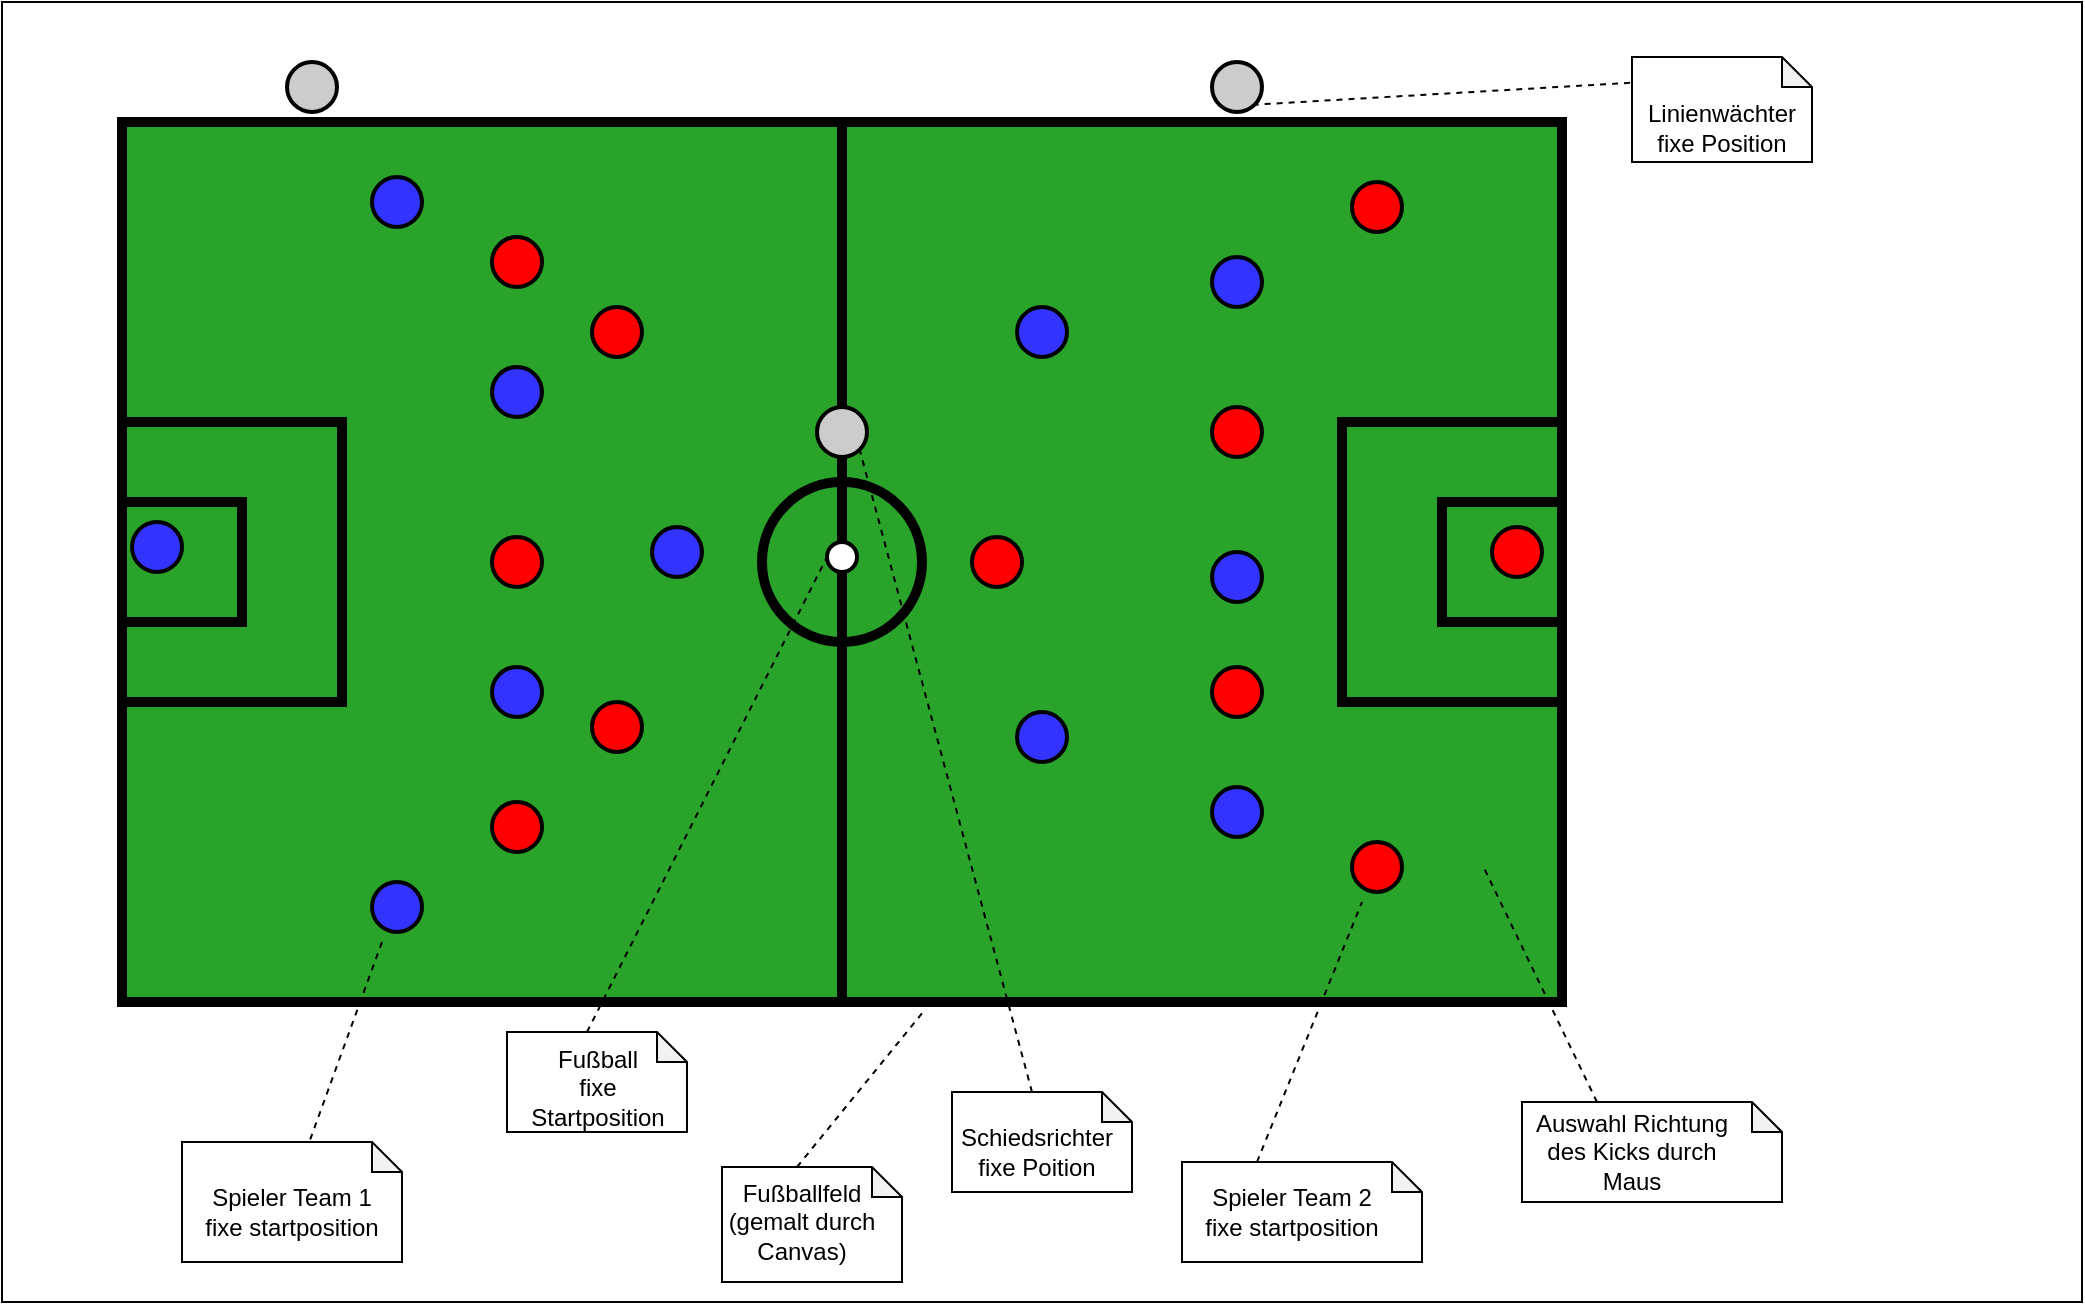 <mxfile version="14.5.1" type="device"><diagram id="e0uy8q6ZdSYpKb6pQbq7" name="Seite-1"><mxGraphModel dx="1483" dy="867" grid="1" gridSize="10" guides="1" tooltips="1" connect="1" arrows="1" fold="1" page="1" pageScale="1" pageWidth="1654" pageHeight="1169" math="0" shadow="0"><root><mxCell id="0"/><mxCell id="1" parent="0"/><UserObject label="https://tse1.mm.bing.net/th?id=OIP.0lou9FqM2iS2QZ00osp1sgHaKb&amp;pid=Api" id="X75GZxM-R_Mm16uCavMa-84"><mxCell style="rounded=0;whiteSpace=wrap;html=1;strokeColor=#000000;strokeWidth=1;" parent="1" vertex="1"><mxGeometry x="20" y="20" width="1040" height="650" as="geometry"/></mxCell></UserObject><mxCell id="X75GZxM-R_Mm16uCavMa-2" value="" style="rounded=0;whiteSpace=wrap;html=1;strokeWidth=5;fillColor=#29A329;" parent="1" vertex="1"><mxGeometry x="80" y="80" width="720" height="440" as="geometry"/></mxCell><mxCell id="X75GZxM-R_Mm16uCavMa-5" value="" style="ellipse;whiteSpace=wrap;html=1;aspect=fixed;strokeWidth=5;fillColor=#29A329;" parent="1" vertex="1"><mxGeometry x="400" y="260" width="80" height="80" as="geometry"/></mxCell><mxCell id="X75GZxM-R_Mm16uCavMa-4" value="" style="endArrow=none;html=1;targetPerimeterSpacing=5;sourcePerimeterSpacing=5;strokeWidth=5;exitX=0.5;exitY=1;exitDx=0;exitDy=0;entryX=0.5;entryY=0;entryDx=0;entryDy=0;" parent="1" source="OyObzb1BQ_R-20E79ikN-25" target="X75GZxM-R_Mm16uCavMa-2" edge="1"><mxGeometry width="50" height="50" relative="1" as="geometry"><mxPoint x="510" y="330" as="sourcePoint"/><mxPoint x="560" y="280" as="targetPoint"/></mxGeometry></mxCell><mxCell id="X75GZxM-R_Mm16uCavMa-9" value="" style="rounded=0;whiteSpace=wrap;html=1;strokeWidth=5;fillColor=#29A329;" parent="1" vertex="1"><mxGeometry x="80" y="230" width="110" height="140" as="geometry"/></mxCell><mxCell id="X75GZxM-R_Mm16uCavMa-6" value="" style="rounded=0;whiteSpace=wrap;html=1;strokeWidth=5;fillColor=#29a329;" parent="1" vertex="1"><mxGeometry x="80" y="270" width="60" height="60" as="geometry"/></mxCell><mxCell id="X75GZxM-R_Mm16uCavMa-10" value="" style="rounded=0;whiteSpace=wrap;html=1;strokeWidth=5;fillColor=#29A329;" parent="1" vertex="1"><mxGeometry x="690" y="230" width="110" height="140" as="geometry"/></mxCell><mxCell id="X75GZxM-R_Mm16uCavMa-7" value="" style="rounded=0;whiteSpace=wrap;html=1;strokeWidth=5;fillColor=#29A329;" parent="1" vertex="1"><mxGeometry x="740" y="270" width="60" height="60" as="geometry"/></mxCell><mxCell id="X75GZxM-R_Mm16uCavMa-55" value="" style="endArrow=none;html=1;strokeWidth=1;entryX=0;entryY=1;entryDx=0;entryDy=0;entryPerimeter=0;dashed=1;" parent="1" edge="1"><mxGeometry width="50" height="50" relative="1" as="geometry"><mxPoint x="170" y="600" as="sourcePoint"/><mxPoint x="210" y="490" as="targetPoint"/></mxGeometry></mxCell><mxCell id="X75GZxM-R_Mm16uCavMa-56" value="" style="shape=note;whiteSpace=wrap;html=1;backgroundOutline=1;darkOpacity=0.05;strokeWidth=1;size=15;" parent="1" vertex="1"><mxGeometry x="110" y="590" width="110" height="60" as="geometry"/></mxCell><mxCell id="X75GZxM-R_Mm16uCavMa-57" value="Spieler Team 1&lt;br&gt;fixe startposition" style="text;html=1;strokeColor=none;fillColor=none;align=center;verticalAlign=middle;whiteSpace=wrap;rounded=0;" parent="1" vertex="1"><mxGeometry x="120" y="610" width="90" height="30" as="geometry"/></mxCell><mxCell id="X75GZxM-R_Mm16uCavMa-58" value="" style="shape=note;whiteSpace=wrap;html=1;backgroundOutline=1;darkOpacity=0.05;strokeWidth=1;size=15;" parent="1" vertex="1"><mxGeometry x="610" y="600" width="120" height="50" as="geometry"/></mxCell><mxCell id="X75GZxM-R_Mm16uCavMa-59" value="" style="endArrow=none;html=1;strokeWidth=1;entryX=0;entryY=1;entryDx=0;entryDy=0;entryPerimeter=0;exitX=0;exitY=0;exitDx=37.5;exitDy=0;exitPerimeter=0;dashed=1;" parent="1" source="X75GZxM-R_Mm16uCavMa-58" edge="1"><mxGeometry width="50" height="50" relative="1" as="geometry"><mxPoint x="660" y="580" as="sourcePoint"/><mxPoint x="700" y="470" as="targetPoint"/></mxGeometry></mxCell><mxCell id="X75GZxM-R_Mm16uCavMa-63" value="" style="shape=note;whiteSpace=wrap;html=1;backgroundOutline=1;darkOpacity=0.05;strokeWidth=1;size=15;" parent="1" vertex="1"><mxGeometry x="380" y="602.5" width="90" height="57.5" as="geometry"/></mxCell><mxCell id="X75GZxM-R_Mm16uCavMa-64" value="" style="endArrow=none;html=1;strokeWidth=1;exitX=0;exitY=0;exitDx=37.5;exitDy=0;exitPerimeter=0;entryX=0.557;entryY=1.01;entryDx=0;entryDy=0;entryPerimeter=0;dashed=1;" parent="1" source="X75GZxM-R_Mm16uCavMa-63" target="X75GZxM-R_Mm16uCavMa-2" edge="1"><mxGeometry width="50" height="50" relative="1" as="geometry"><mxPoint x="500" y="320" as="sourcePoint"/><mxPoint x="550" y="270" as="targetPoint"/></mxGeometry></mxCell><mxCell id="X75GZxM-R_Mm16uCavMa-65" value="Fußballfeld (gemalt durch Canvas)" style="text;html=1;strokeColor=none;fillColor=none;align=center;verticalAlign=middle;whiteSpace=wrap;rounded=0;" parent="1" vertex="1"><mxGeometry x="380" y="610" width="80" height="40" as="geometry"/></mxCell><mxCell id="OyObzb1BQ_R-20E79ikN-1" value="" style="ellipse;whiteSpace=wrap;html=1;aspect=fixed;fillColor=#FF0000;strokeWidth=2;" vertex="1" parent="1"><mxGeometry x="265" y="287.5" width="25" height="25" as="geometry"/></mxCell><mxCell id="OyObzb1BQ_R-20E79ikN-2" value="" style="ellipse;whiteSpace=wrap;html=1;aspect=fixed;fillColor=#FF0000;strokeWidth=2;" vertex="1" parent="1"><mxGeometry x="695" y="110" width="25" height="25" as="geometry"/></mxCell><mxCell id="OyObzb1BQ_R-20E79ikN-3" value="" style="ellipse;whiteSpace=wrap;html=1;aspect=fixed;fillColor=#FF0000;strokeWidth=2;" vertex="1" parent="1"><mxGeometry x="265" y="137.5" width="25" height="25" as="geometry"/></mxCell><mxCell id="OyObzb1BQ_R-20E79ikN-4" value="" style="ellipse;whiteSpace=wrap;html=1;aspect=fixed;fillColor=#FF0000;strokeWidth=2;" vertex="1" parent="1"><mxGeometry x="315" y="370" width="25" height="25" as="geometry"/></mxCell><mxCell id="OyObzb1BQ_R-20E79ikN-5" value="" style="ellipse;whiteSpace=wrap;html=1;aspect=fixed;fillColor=#FF0000;strokeWidth=2;" vertex="1" parent="1"><mxGeometry x="765" y="282.5" width="25" height="25" as="geometry"/></mxCell><mxCell id="OyObzb1BQ_R-20E79ikN-6" value="" style="ellipse;whiteSpace=wrap;html=1;aspect=fixed;fillColor=#FF0000;strokeWidth=2;" vertex="1" parent="1"><mxGeometry x="625" y="222.5" width="25" height="25" as="geometry"/></mxCell><mxCell id="OyObzb1BQ_R-20E79ikN-7" value="" style="ellipse;whiteSpace=wrap;html=1;aspect=fixed;fillColor=#FF0000;strokeWidth=2;" vertex="1" parent="1"><mxGeometry x="625" y="352.5" width="25" height="25" as="geometry"/></mxCell><mxCell id="OyObzb1BQ_R-20E79ikN-8" value="" style="ellipse;whiteSpace=wrap;html=1;aspect=fixed;fillColor=#FF0000;strokeWidth=2;" vertex="1" parent="1"><mxGeometry x="695" y="440" width="25" height="25" as="geometry"/></mxCell><mxCell id="OyObzb1BQ_R-20E79ikN-9" value="" style="ellipse;whiteSpace=wrap;html=1;aspect=fixed;fillColor=#FF0000;strokeWidth=2;" vertex="1" parent="1"><mxGeometry x="505" y="287.5" width="25" height="25" as="geometry"/></mxCell><mxCell id="OyObzb1BQ_R-20E79ikN-10" value="" style="ellipse;whiteSpace=wrap;html=1;aspect=fixed;fillColor=#FF0000;strokeWidth=2;" vertex="1" parent="1"><mxGeometry x="315" y="172.5" width="25" height="25" as="geometry"/></mxCell><mxCell id="OyObzb1BQ_R-20E79ikN-11" value="" style="ellipse;whiteSpace=wrap;html=1;aspect=fixed;fillColor=#FF0000;strokeWidth=2;" vertex="1" parent="1"><mxGeometry x="265" y="420" width="25" height="25" as="geometry"/></mxCell><mxCell id="OyObzb1BQ_R-20E79ikN-13" value="" style="ellipse;whiteSpace=wrap;html=1;aspect=fixed;strokeWidth=2;fillColor=#3333FF;" vertex="1" parent="1"><mxGeometry x="85" y="280" width="25" height="25" as="geometry"/></mxCell><mxCell id="OyObzb1BQ_R-20E79ikN-15" value="" style="ellipse;whiteSpace=wrap;html=1;aspect=fixed;strokeWidth=2;fillColor=#3333FF;" vertex="1" parent="1"><mxGeometry x="205" y="107.5" width="25" height="25" as="geometry"/></mxCell><mxCell id="OyObzb1BQ_R-20E79ikN-16" value="" style="ellipse;whiteSpace=wrap;html=1;aspect=fixed;strokeWidth=2;fillColor=#3333FF;" vertex="1" parent="1"><mxGeometry x="265" y="202.5" width="25" height="25" as="geometry"/></mxCell><mxCell id="OyObzb1BQ_R-20E79ikN-17" value="" style="ellipse;whiteSpace=wrap;html=1;aspect=fixed;strokeWidth=2;fillColor=#3333FF;" vertex="1" parent="1"><mxGeometry x="205" y="460" width="25" height="25" as="geometry"/></mxCell><mxCell id="OyObzb1BQ_R-20E79ikN-18" value="" style="ellipse;whiteSpace=wrap;html=1;aspect=fixed;strokeWidth=2;fillColor=#3333FF;" vertex="1" parent="1"><mxGeometry x="345" y="282.5" width="25" height="25" as="geometry"/></mxCell><mxCell id="OyObzb1BQ_R-20E79ikN-19" value="" style="ellipse;whiteSpace=wrap;html=1;aspect=fixed;strokeWidth=2;fillColor=#3333FF;" vertex="1" parent="1"><mxGeometry x="265" y="352.5" width="25" height="25" as="geometry"/></mxCell><mxCell id="OyObzb1BQ_R-20E79ikN-20" value="" style="ellipse;whiteSpace=wrap;html=1;aspect=fixed;strokeWidth=2;fillColor=#3333FF;" vertex="1" parent="1"><mxGeometry x="625" y="412.5" width="25" height="25" as="geometry"/></mxCell><mxCell id="OyObzb1BQ_R-20E79ikN-21" value="" style="ellipse;whiteSpace=wrap;html=1;aspect=fixed;strokeWidth=2;fillColor=#3333FF;" vertex="1" parent="1"><mxGeometry x="625" y="295" width="25" height="25" as="geometry"/></mxCell><mxCell id="OyObzb1BQ_R-20E79ikN-22" value="" style="ellipse;whiteSpace=wrap;html=1;aspect=fixed;strokeWidth=2;fillColor=#3333FF;" vertex="1" parent="1"><mxGeometry x="527.5" y="375" width="25" height="25" as="geometry"/></mxCell><mxCell id="OyObzb1BQ_R-20E79ikN-23" value="" style="ellipse;whiteSpace=wrap;html=1;aspect=fixed;strokeWidth=2;fillColor=#3333FF;" vertex="1" parent="1"><mxGeometry x="527.5" y="172.5" width="25" height="25" as="geometry"/></mxCell><mxCell id="OyObzb1BQ_R-20E79ikN-24" value="" style="ellipse;whiteSpace=wrap;html=1;aspect=fixed;strokeWidth=2;fillColor=#3333FF;" vertex="1" parent="1"><mxGeometry x="625" y="147.5" width="25" height="25" as="geometry"/></mxCell><mxCell id="OyObzb1BQ_R-20E79ikN-26" value="" style="endArrow=none;html=1;targetPerimeterSpacing=5;sourcePerimeterSpacing=5;strokeWidth=5;exitX=0.5;exitY=1;exitDx=0;exitDy=0;entryX=0.5;entryY=0;entryDx=0;entryDy=0;" edge="1" parent="1" source="X75GZxM-R_Mm16uCavMa-2" target="OyObzb1BQ_R-20E79ikN-25"><mxGeometry width="50" height="50" relative="1" as="geometry"><mxPoint x="440" y="520" as="sourcePoint"/><mxPoint x="440" y="80" as="targetPoint"/></mxGeometry></mxCell><mxCell id="OyObzb1BQ_R-20E79ikN-25" value="&lt;span style=&quot;color: rgba(0 , 0 , 0 , 0) ; font-family: monospace ; font-size: 0px&quot;&gt;%3CmxGraphModel%3E%3Croot%3E%3CmxCell%20id%3D%220%22%2F%3E%3CmxCell%20id%3D%221%22%20parent%3D%220%22%2F%3E%3CmxCell%20id%3D%222%22%20value%3D%22%22%20style%3D%22ellipse%3BwhiteSpace%3Dwrap%3Bhtml%3D1%3Baspect%3Dfixed%3BstrokeWidth%3D2%3BfillColor%3D%233333FF%3B%22%20vertex%3D%221%22%20parent%3D%221%22%3E%3CmxGeometry%20x%3D%22527.5%22%20y%3D%22375%22%20width%3D%2225%22%20height%3D%2225%22%20as%3D%22geometry%22%2F%3E%3C%2FmxCell%3E%3C%2Froot%3E%3C%2FmxGraphModel%3E&lt;/span&gt;" style="ellipse;whiteSpace=wrap;html=1;aspect=fixed;strokeWidth=2;fillColor=#CCCCCC;" vertex="1" parent="1"><mxGeometry x="427.5" y="222.5" width="25" height="25" as="geometry"/></mxCell><mxCell id="OyObzb1BQ_R-20E79ikN-27" value="&lt;span style=&quot;color: rgba(0 , 0 , 0 , 0) ; font-family: monospace ; font-size: 0px&quot;&gt;%3CmxGraphModel%3E%3Croot%3E%3CmxCell%20id%3D%220%22%2F%3E%3CmxCell%20id%3D%221%22%20parent%3D%220%22%2F%3E%3CmxCell%20id%3D%222%22%20value%3D%22%22%20style%3D%22ellipse%3BwhiteSpace%3Dwrap%3Bhtml%3D1%3Baspect%3Dfixed%3BstrokeWidth%3D2%3BfillColor%3D%233333FF%3B%22%20vertex%3D%221%22%20parent%3D%221%22%3E%3CmxGeometry%20x%3D%22527.5%22%20y%3D%22375%22%20width%3D%2225%22%20height%3D%2225%22%20as%3D%22geometry%22%2F%3E%3C%2FmxCell%3E%3C%2Froot%3E%3C%2FmxGraphModel%3E&lt;/span&gt;" style="ellipse;whiteSpace=wrap;html=1;aspect=fixed;strokeWidth=2;fillColor=#CCCCCC;" vertex="1" parent="1"><mxGeometry x="162.5" y="50" width="25" height="25" as="geometry"/></mxCell><mxCell id="OyObzb1BQ_R-20E79ikN-28" value="&lt;span style=&quot;color: rgba(0 , 0 , 0 , 0) ; font-family: monospace ; font-size: 0px&quot;&gt;%3CmxGraphModel%3E%3Croot%3E%3CmxCell%20id%3D%220%22%2F%3E%3CmxCell%20id%3D%221%22%20parent%3D%220%22%2F%3E%3CmxCell%20id%3D%222%22%20value%3D%22%22%20style%3D%22ellipse%3BwhiteSpace%3Dwrap%3Bhtml%3D1%3Baspect%3Dfixed%3BstrokeWidth%3D2%3BfillColor%3D%233333FF%3B%22%20vertex%3D%221%22%20parent%3D%221%22%3E%3CmxGeometry%20x%3D%22527.5%22%20y%3D%22375%22%20width%3D%2225%22%20height%3D%2225%22%20as%3D%22geometry%22%2F%3E%3C%2FmxCell%3E%3C%2Froot%3E%3C%2FmxGraphModel%3E&lt;/span&gt;" style="ellipse;whiteSpace=wrap;html=1;aspect=fixed;strokeWidth=2;fillColor=#CCCCCC;" vertex="1" parent="1"><mxGeometry x="625" y="50" width="25" height="25" as="geometry"/></mxCell><mxCell id="OyObzb1BQ_R-20E79ikN-36" value="" style="shape=note;whiteSpace=wrap;html=1;backgroundOutline=1;darkOpacity=0.05;strokeWidth=1;size=15;" vertex="1" parent="1"><mxGeometry x="835" y="47.5" width="90" height="52.5" as="geometry"/></mxCell><mxCell id="OyObzb1BQ_R-20E79ikN-37" value="Linienwächter&lt;br&gt;fixe Position" style="text;html=1;strokeColor=none;fillColor=none;align=center;verticalAlign=middle;whiteSpace=wrap;rounded=0;" vertex="1" parent="1"><mxGeometry x="845" y="70" width="70" height="25" as="geometry"/></mxCell><mxCell id="OyObzb1BQ_R-20E79ikN-38" value="" style="endArrow=none;html=1;strokeWidth=1;entryX=1;entryY=1;entryDx=0;entryDy=0;exitX=-0.011;exitY=0.246;exitDx=0;exitDy=0;exitPerimeter=0;dashed=1;" edge="1" parent="1" source="OyObzb1BQ_R-20E79ikN-36" target="OyObzb1BQ_R-20E79ikN-28"><mxGeometry width="50" height="50" relative="1" as="geometry"><mxPoint x="1342.5" y="202.5" as="sourcePoint"/><mxPoint x="660" y="95" as="targetPoint"/></mxGeometry></mxCell><mxCell id="OyObzb1BQ_R-20E79ikN-39" value="" style="endArrow=none;html=1;strokeWidth=1;entryX=1;entryY=1;entryDx=0;entryDy=0;dashed=1;" edge="1" parent="1" target="OyObzb1BQ_R-20E79ikN-25"><mxGeometry width="50" height="50" relative="1" as="geometry"><mxPoint x="535" y="565" as="sourcePoint"/><mxPoint x="575" y="455" as="targetPoint"/></mxGeometry></mxCell><mxCell id="OyObzb1BQ_R-20E79ikN-40" value="" style="shape=note;whiteSpace=wrap;html=1;backgroundOutline=1;darkOpacity=0.05;strokeWidth=1;size=15;" vertex="1" parent="1"><mxGeometry x="495" y="565" width="90" height="50" as="geometry"/></mxCell><mxCell id="OyObzb1BQ_R-20E79ikN-41" value="Schiedsrichter&lt;br&gt;fixe Poition" style="text;html=1;strokeColor=none;fillColor=none;align=center;verticalAlign=middle;whiteSpace=wrap;rounded=0;" vertex="1" parent="1"><mxGeometry x="505" y="585" width="65" height="20" as="geometry"/></mxCell><mxCell id="OyObzb1BQ_R-20E79ikN-42" value="&lt;span style=&quot;color: rgba(0 , 0 , 0 , 0) ; font-family: monospace ; font-size: 0px&quot;&gt;%3CmxGraphModel%3E%3Croot%3E%3CmxCell%20id%3D%220%22%2F%3E%3CmxCell%20id%3D%221%22%20parent%3D%220%22%2F%3E%3CmxCell%20id%3D%222%22%20value%3D%22%22%20style%3D%22ellipse%3BwhiteSpace%3Dwrap%3Bhtml%3D1%3Baspect%3Dfixed%3BstrokeWidth%3D2%3BfillColor%3D%233333FF%3B%22%20vertex%3D%221%22%20parent%3D%221%22%3E%3CmxGeometry%20x%3D%22527.5%22%20y%3D%22375%22%20width%3D%2225%22%20height%3D%2225%22%20as%3D%22geometry%22%2F%3E%3C%2FmxCell%3E%3C%2Froot%3E%3C%2FmxGraphModel%3E&lt;/span&gt;" style="ellipse;whiteSpace=wrap;html=1;aspect=fixed;strokeWidth=2;fillColor=#FFFFFF;" vertex="1" parent="1"><mxGeometry x="432.5" y="290" width="15" height="15" as="geometry"/></mxCell><mxCell id="OyObzb1BQ_R-20E79ikN-44" value="" style="endArrow=none;html=1;strokeWidth=1;entryX=0;entryY=0.5;entryDx=0;entryDy=0;dashed=1;" edge="1" parent="1" target="OyObzb1BQ_R-20E79ikN-42"><mxGeometry width="50" height="50" relative="1" as="geometry"><mxPoint x="312.5" y="535" as="sourcePoint"/><mxPoint x="352.5" y="425" as="targetPoint"/></mxGeometry></mxCell><mxCell id="OyObzb1BQ_R-20E79ikN-45" value="" style="shape=note;whiteSpace=wrap;html=1;backgroundOutline=1;darkOpacity=0.05;strokeWidth=1;size=15;" vertex="1" parent="1"><mxGeometry x="272.5" y="535" width="90" height="50" as="geometry"/></mxCell><mxCell id="OyObzb1BQ_R-20E79ikN-46" value="Fußball&lt;br&gt;fixe Startposition" style="text;html=1;strokeColor=none;fillColor=none;align=center;verticalAlign=middle;whiteSpace=wrap;rounded=0;" vertex="1" parent="1"><mxGeometry x="282.5" y="550" width="70" height="25" as="geometry"/></mxCell><mxCell id="OyObzb1BQ_R-20E79ikN-58" value="Spieler Team 2&lt;br&gt;fixe startposition" style="text;html=1;strokeColor=none;fillColor=none;align=center;verticalAlign=middle;whiteSpace=wrap;rounded=0;" vertex="1" parent="1"><mxGeometry x="620" y="610" width="90" height="30" as="geometry"/></mxCell><mxCell id="OyObzb1BQ_R-20E79ikN-61" value="" style="shape=image;verticalLabelPosition=bottom;labelBackgroundColor=#ffffff;verticalAlign=top;aspect=fixed;imageAspect=0;image=https://webstockreview.net/images/windows-mouse-cursor-png-2.png;" vertex="1" parent="1"><mxGeometry x="750" y="420" width="22" height="32.97" as="geometry"/></mxCell><mxCell id="OyObzb1BQ_R-20E79ikN-62" value="" style="endArrow=none;html=1;strokeWidth=1;entryX=0.5;entryY=1;entryDx=0;entryDy=0;exitX=0;exitY=0;exitDx=37.5;exitDy=0;exitPerimeter=0;dashed=1;" edge="1" parent="1" target="OyObzb1BQ_R-20E79ikN-61"><mxGeometry width="50" height="50" relative="1" as="geometry"><mxPoint x="817.5" y="570.0" as="sourcePoint"/><mxPoint x="870" y="440" as="targetPoint"/></mxGeometry></mxCell><mxCell id="OyObzb1BQ_R-20E79ikN-64" value="" style="shape=note;whiteSpace=wrap;html=1;backgroundOutline=1;darkOpacity=0.05;strokeWidth=1;size=15;" vertex="1" parent="1"><mxGeometry x="780" y="570" width="130" height="50" as="geometry"/></mxCell><mxCell id="OyObzb1BQ_R-20E79ikN-63" value="Auswahl Richtung des Kicks durch Maus" style="text;html=1;strokeColor=none;fillColor=none;align=center;verticalAlign=middle;whiteSpace=wrap;rounded=0;" vertex="1" parent="1"><mxGeometry x="780" y="580" width="110" height="30" as="geometry"/></mxCell></root></mxGraphModel></diagram></mxfile>